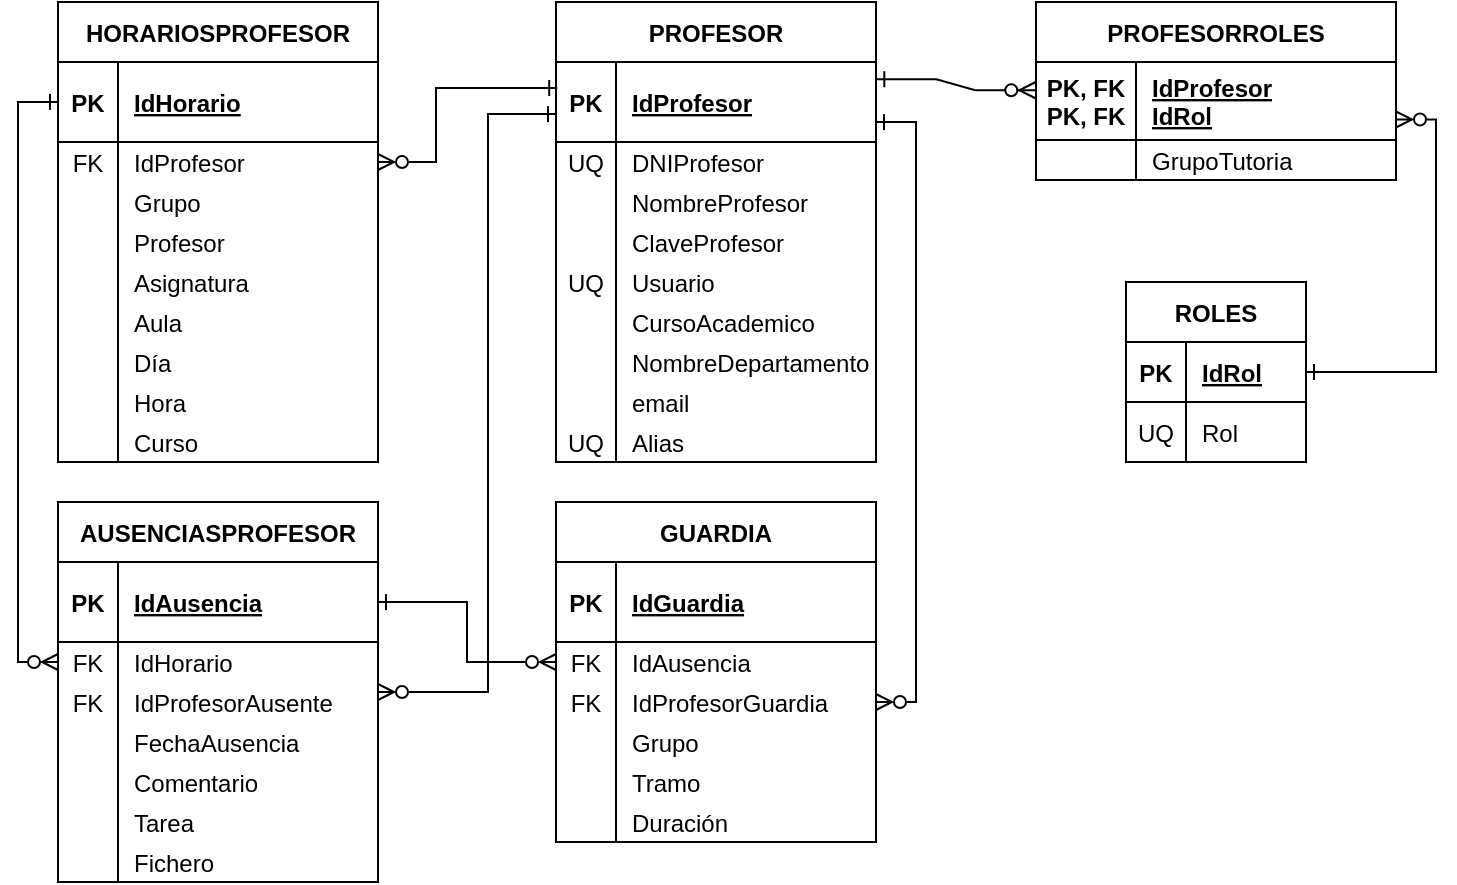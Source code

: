 <mxfile version="26.2.13">
  <diagram id="R2lEEEUBdFMjLlhIrx00" name="Page-1">
    <mxGraphModel dx="1316" dy="677" grid="0" gridSize="10" guides="1" tooltips="1" connect="1" arrows="1" fold="1" page="1" pageScale="1" pageWidth="1100" pageHeight="850" math="0" shadow="0" extFonts="Permanent Marker^https://fonts.googleapis.com/css?family=Permanent+Marker">
      <root>
        <mxCell id="0" />
        <mxCell id="1" parent="0" />
        <mxCell id="C-vyLk0tnHw3VtMMgP7b-1" value="" style="edgeStyle=entityRelationEdgeStyle;endArrow=ERzeroToMany;startArrow=ERone;endFill=1;startFill=0;exitX=1.001;exitY=0.215;exitDx=0;exitDy=0;entryX=-0.002;entryY=0.362;entryDx=0;entryDy=0;entryPerimeter=0;exitPerimeter=0;rounded=0;curved=0;" parent="1" source="C-vyLk0tnHw3VtMMgP7b-24" target="C-vyLk0tnHw3VtMMgP7b-3" edge="1">
          <mxGeometry width="100" height="100" relative="1" as="geometry">
            <mxPoint x="489" y="330" as="sourcePoint" />
            <mxPoint x="529" y="700" as="targetPoint" />
            <Array as="points">
              <mxPoint x="699" y="230" />
              <mxPoint x="699" y="220" />
              <mxPoint x="699" y="230" />
              <mxPoint x="679" y="230" />
            </Array>
          </mxGeometry>
        </mxCell>
        <mxCell id="C-vyLk0tnHw3VtMMgP7b-2" value="PROFESORROLES" style="shape=table;startSize=30;container=1;collapsible=1;childLayout=tableLayout;fixedRows=1;rowLines=0;fontStyle=1;align=center;resizeLast=1;" parent="1" vertex="1">
          <mxGeometry x="719" y="190" width="180" height="89" as="geometry" />
        </mxCell>
        <mxCell id="C-vyLk0tnHw3VtMMgP7b-3" value="" style="shape=partialRectangle;collapsible=0;dropTarget=0;pointerEvents=0;fillColor=none;points=[[0,0.5],[1,0.5]];portConstraint=eastwest;top=0;left=0;right=0;bottom=1;" parent="C-vyLk0tnHw3VtMMgP7b-2" vertex="1">
          <mxGeometry y="30" width="180" height="39" as="geometry" />
        </mxCell>
        <mxCell id="C-vyLk0tnHw3VtMMgP7b-4" value="PK, FK&#xa;PK, FK" style="shape=partialRectangle;overflow=hidden;connectable=0;fillColor=none;top=0;left=0;bottom=0;right=0;fontStyle=1;" parent="C-vyLk0tnHw3VtMMgP7b-3" vertex="1">
          <mxGeometry width="50" height="39" as="geometry">
            <mxRectangle width="50" height="39" as="alternateBounds" />
          </mxGeometry>
        </mxCell>
        <mxCell id="C-vyLk0tnHw3VtMMgP7b-5" value="IdProfesor&#xa;IdRol" style="shape=partialRectangle;overflow=hidden;connectable=0;fillColor=none;top=0;left=0;bottom=0;right=0;align=left;spacingLeft=6;fontStyle=5;" parent="C-vyLk0tnHw3VtMMgP7b-3" vertex="1">
          <mxGeometry x="50" width="130" height="39" as="geometry">
            <mxRectangle width="130" height="39" as="alternateBounds" />
          </mxGeometry>
        </mxCell>
        <mxCell id="C-vyLk0tnHw3VtMMgP7b-6" value="" style="shape=partialRectangle;collapsible=0;dropTarget=0;pointerEvents=0;fillColor=none;points=[[0,0.5],[1,0.5]];portConstraint=eastwest;top=0;left=0;right=0;bottom=0;" parent="C-vyLk0tnHw3VtMMgP7b-2" vertex="1">
          <mxGeometry y="69" width="180" height="20" as="geometry" />
        </mxCell>
        <mxCell id="C-vyLk0tnHw3VtMMgP7b-7" value="" style="shape=partialRectangle;overflow=hidden;connectable=0;fillColor=none;top=0;left=0;bottom=0;right=0;" parent="C-vyLk0tnHw3VtMMgP7b-6" vertex="1">
          <mxGeometry width="50" height="20" as="geometry">
            <mxRectangle width="50" height="20" as="alternateBounds" />
          </mxGeometry>
        </mxCell>
        <mxCell id="C-vyLk0tnHw3VtMMgP7b-8" value="GrupoTutoria" style="shape=partialRectangle;overflow=hidden;connectable=0;fillColor=none;top=0;left=0;bottom=0;right=0;align=left;spacingLeft=6;" parent="C-vyLk0tnHw3VtMMgP7b-6" vertex="1">
          <mxGeometry x="50" width="130" height="20" as="geometry">
            <mxRectangle width="130" height="20" as="alternateBounds" />
          </mxGeometry>
        </mxCell>
        <mxCell id="C-vyLk0tnHw3VtMMgP7b-13" value="ROLES" style="shape=table;startSize=30;container=1;collapsible=1;childLayout=tableLayout;fixedRows=1;rowLines=0;fontStyle=1;align=center;resizeLast=1;" parent="1" vertex="1">
          <mxGeometry x="764" y="330" width="90" height="90" as="geometry" />
        </mxCell>
        <mxCell id="C-vyLk0tnHw3VtMMgP7b-14" value="" style="shape=partialRectangle;collapsible=0;dropTarget=0;pointerEvents=0;fillColor=none;points=[[0,0.5],[1,0.5]];portConstraint=eastwest;top=0;left=0;right=0;bottom=1;" parent="C-vyLk0tnHw3VtMMgP7b-13" vertex="1">
          <mxGeometry y="30" width="90" height="30" as="geometry" />
        </mxCell>
        <mxCell id="C-vyLk0tnHw3VtMMgP7b-15" value="PK" style="shape=partialRectangle;overflow=hidden;connectable=0;fillColor=none;top=0;left=0;bottom=0;right=0;fontStyle=1;" parent="C-vyLk0tnHw3VtMMgP7b-14" vertex="1">
          <mxGeometry width="30" height="30" as="geometry">
            <mxRectangle width="30" height="30" as="alternateBounds" />
          </mxGeometry>
        </mxCell>
        <mxCell id="C-vyLk0tnHw3VtMMgP7b-16" value="IdRol" style="shape=partialRectangle;overflow=hidden;connectable=0;fillColor=none;top=0;left=0;bottom=0;right=0;align=left;spacingLeft=6;fontStyle=5;" parent="C-vyLk0tnHw3VtMMgP7b-14" vertex="1">
          <mxGeometry x="30" width="60" height="30" as="geometry">
            <mxRectangle width="60" height="30" as="alternateBounds" />
          </mxGeometry>
        </mxCell>
        <mxCell id="GjtvHmI_xuTKl7efisjT-7" style="shape=partialRectangle;collapsible=0;dropTarget=0;pointerEvents=0;fillColor=none;points=[[0,0.5],[1,0.5]];portConstraint=eastwest;top=0;left=0;right=0;bottom=1;" parent="C-vyLk0tnHw3VtMMgP7b-13" vertex="1">
          <mxGeometry y="60" width="90" height="30" as="geometry" />
        </mxCell>
        <mxCell id="GjtvHmI_xuTKl7efisjT-8" value="UQ" style="shape=partialRectangle;overflow=hidden;connectable=0;fillColor=none;top=0;left=0;bottom=0;right=0;fontStyle=0;" parent="GjtvHmI_xuTKl7efisjT-7" vertex="1">
          <mxGeometry width="30" height="30" as="geometry">
            <mxRectangle width="30" height="30" as="alternateBounds" />
          </mxGeometry>
        </mxCell>
        <mxCell id="GjtvHmI_xuTKl7efisjT-9" value="Rol" style="shape=partialRectangle;overflow=hidden;connectable=0;fillColor=none;top=0;left=0;bottom=0;right=0;align=left;spacingLeft=6;fontStyle=0;" parent="GjtvHmI_xuTKl7efisjT-7" vertex="1">
          <mxGeometry x="30" width="60" height="30" as="geometry">
            <mxRectangle width="60" height="30" as="alternateBounds" />
          </mxGeometry>
        </mxCell>
        <mxCell id="C-vyLk0tnHw3VtMMgP7b-23" value="PROFESOR" style="shape=table;startSize=30;container=1;collapsible=1;childLayout=tableLayout;fixedRows=1;rowLines=0;fontStyle=1;align=center;resizeLast=1;" parent="1" vertex="1">
          <mxGeometry x="479" y="190" width="160" height="230" as="geometry" />
        </mxCell>
        <mxCell id="C-vyLk0tnHw3VtMMgP7b-24" value="" style="shape=partialRectangle;collapsible=0;dropTarget=0;pointerEvents=0;fillColor=none;points=[[0,0.5],[1,0.5]];portConstraint=eastwest;top=0;left=0;right=0;bottom=1;" parent="C-vyLk0tnHw3VtMMgP7b-23" vertex="1">
          <mxGeometry y="30" width="160" height="40" as="geometry" />
        </mxCell>
        <mxCell id="C-vyLk0tnHw3VtMMgP7b-25" value="PK" style="shape=partialRectangle;overflow=hidden;connectable=0;fillColor=none;top=0;left=0;bottom=0;right=0;fontStyle=1;" parent="C-vyLk0tnHw3VtMMgP7b-24" vertex="1">
          <mxGeometry width="30" height="40" as="geometry">
            <mxRectangle width="30" height="40" as="alternateBounds" />
          </mxGeometry>
        </mxCell>
        <mxCell id="C-vyLk0tnHw3VtMMgP7b-26" value="IdProfesor" style="shape=partialRectangle;overflow=hidden;connectable=0;fillColor=none;top=0;left=0;bottom=0;right=0;align=left;spacingLeft=6;fontStyle=5;" parent="C-vyLk0tnHw3VtMMgP7b-24" vertex="1">
          <mxGeometry x="30" width="130" height="40" as="geometry">
            <mxRectangle width="130" height="40" as="alternateBounds" />
          </mxGeometry>
        </mxCell>
        <mxCell id="GjtvHmI_xuTKl7efisjT-1" style="shape=partialRectangle;collapsible=0;dropTarget=0;pointerEvents=0;fillColor=none;points=[[0,0.5],[1,0.5]];portConstraint=eastwest;top=0;left=0;right=0;bottom=0;" parent="C-vyLk0tnHw3VtMMgP7b-23" vertex="1">
          <mxGeometry y="70" width="160" height="20" as="geometry" />
        </mxCell>
        <mxCell id="GjtvHmI_xuTKl7efisjT-2" value="UQ" style="shape=partialRectangle;overflow=hidden;connectable=0;fillColor=none;top=0;left=0;bottom=0;right=0;" parent="GjtvHmI_xuTKl7efisjT-1" vertex="1">
          <mxGeometry width="30" height="20" as="geometry">
            <mxRectangle width="30" height="20" as="alternateBounds" />
          </mxGeometry>
        </mxCell>
        <mxCell id="GjtvHmI_xuTKl7efisjT-3" value="DNIProfesor" style="shape=partialRectangle;overflow=hidden;connectable=0;fillColor=none;top=0;left=0;bottom=0;right=0;align=left;spacingLeft=6;" parent="GjtvHmI_xuTKl7efisjT-1" vertex="1">
          <mxGeometry x="30" width="130" height="20" as="geometry">
            <mxRectangle width="130" height="20" as="alternateBounds" />
          </mxGeometry>
        </mxCell>
        <mxCell id="YrE_3kMYh8CZPuQyq6y9-1" style="shape=partialRectangle;collapsible=0;dropTarget=0;pointerEvents=0;fillColor=none;points=[[0,0.5],[1,0.5]];portConstraint=eastwest;top=0;left=0;right=0;bottom=0;" vertex="1" parent="C-vyLk0tnHw3VtMMgP7b-23">
          <mxGeometry y="90" width="160" height="20" as="geometry" />
        </mxCell>
        <mxCell id="YrE_3kMYh8CZPuQyq6y9-2" style="shape=partialRectangle;overflow=hidden;connectable=0;fillColor=none;top=0;left=0;bottom=0;right=0;" vertex="1" parent="YrE_3kMYh8CZPuQyq6y9-1">
          <mxGeometry width="30" height="20" as="geometry">
            <mxRectangle width="30" height="20" as="alternateBounds" />
          </mxGeometry>
        </mxCell>
        <mxCell id="YrE_3kMYh8CZPuQyq6y9-3" value="NombreProfesor" style="shape=partialRectangle;overflow=hidden;connectable=0;fillColor=none;top=0;left=0;bottom=0;right=0;align=left;spacingLeft=6;" vertex="1" parent="YrE_3kMYh8CZPuQyq6y9-1">
          <mxGeometry x="30" width="130" height="20" as="geometry">
            <mxRectangle width="130" height="20" as="alternateBounds" />
          </mxGeometry>
        </mxCell>
        <mxCell id="YrE_3kMYh8CZPuQyq6y9-4" style="shape=partialRectangle;collapsible=0;dropTarget=0;pointerEvents=0;fillColor=none;points=[[0,0.5],[1,0.5]];portConstraint=eastwest;top=0;left=0;right=0;bottom=0;" vertex="1" parent="C-vyLk0tnHw3VtMMgP7b-23">
          <mxGeometry y="110" width="160" height="20" as="geometry" />
        </mxCell>
        <mxCell id="YrE_3kMYh8CZPuQyq6y9-5" style="shape=partialRectangle;overflow=hidden;connectable=0;fillColor=none;top=0;left=0;bottom=0;right=0;" vertex="1" parent="YrE_3kMYh8CZPuQyq6y9-4">
          <mxGeometry width="30" height="20" as="geometry">
            <mxRectangle width="30" height="20" as="alternateBounds" />
          </mxGeometry>
        </mxCell>
        <mxCell id="YrE_3kMYh8CZPuQyq6y9-6" value="ClaveProfesor" style="shape=partialRectangle;overflow=hidden;connectable=0;fillColor=none;top=0;left=0;bottom=0;right=0;align=left;spacingLeft=6;" vertex="1" parent="YrE_3kMYh8CZPuQyq6y9-4">
          <mxGeometry x="30" width="130" height="20" as="geometry">
            <mxRectangle width="130" height="20" as="alternateBounds" />
          </mxGeometry>
        </mxCell>
        <mxCell id="FyTsgUiZXr1E0wuuIIDq-38" style="shape=partialRectangle;collapsible=0;dropTarget=0;pointerEvents=0;fillColor=none;points=[[0,0.5],[1,0.5]];portConstraint=eastwest;top=0;left=0;right=0;bottom=0;" parent="C-vyLk0tnHw3VtMMgP7b-23" vertex="1">
          <mxGeometry y="130" width="160" height="20" as="geometry" />
        </mxCell>
        <mxCell id="FyTsgUiZXr1E0wuuIIDq-39" value="UQ" style="shape=partialRectangle;overflow=hidden;connectable=0;fillColor=none;top=0;left=0;bottom=0;right=0;" parent="FyTsgUiZXr1E0wuuIIDq-38" vertex="1">
          <mxGeometry width="30" height="20" as="geometry">
            <mxRectangle width="30" height="20" as="alternateBounds" />
          </mxGeometry>
        </mxCell>
        <mxCell id="FyTsgUiZXr1E0wuuIIDq-40" value="Usuario" style="shape=partialRectangle;overflow=hidden;connectable=0;fillColor=none;top=0;left=0;bottom=0;right=0;align=left;spacingLeft=6;" parent="FyTsgUiZXr1E0wuuIIDq-38" vertex="1">
          <mxGeometry x="30" width="130" height="20" as="geometry">
            <mxRectangle width="130" height="20" as="alternateBounds" />
          </mxGeometry>
        </mxCell>
        <mxCell id="YrE_3kMYh8CZPuQyq6y9-7" style="shape=partialRectangle;collapsible=0;dropTarget=0;pointerEvents=0;fillColor=none;points=[[0,0.5],[1,0.5]];portConstraint=eastwest;top=0;left=0;right=0;bottom=0;" vertex="1" parent="C-vyLk0tnHw3VtMMgP7b-23">
          <mxGeometry y="150" width="160" height="20" as="geometry" />
        </mxCell>
        <mxCell id="YrE_3kMYh8CZPuQyq6y9-8" style="shape=partialRectangle;overflow=hidden;connectable=0;fillColor=none;top=0;left=0;bottom=0;right=0;" vertex="1" parent="YrE_3kMYh8CZPuQyq6y9-7">
          <mxGeometry width="30" height="20" as="geometry">
            <mxRectangle width="30" height="20" as="alternateBounds" />
          </mxGeometry>
        </mxCell>
        <mxCell id="YrE_3kMYh8CZPuQyq6y9-9" value="CursoAcademico" style="shape=partialRectangle;overflow=hidden;connectable=0;fillColor=none;top=0;left=0;bottom=0;right=0;align=left;spacingLeft=6;" vertex="1" parent="YrE_3kMYh8CZPuQyq6y9-7">
          <mxGeometry x="30" width="130" height="20" as="geometry">
            <mxRectangle width="130" height="20" as="alternateBounds" />
          </mxGeometry>
        </mxCell>
        <mxCell id="FyTsgUiZXr1E0wuuIIDq-44" style="shape=partialRectangle;collapsible=0;dropTarget=0;pointerEvents=0;fillColor=none;points=[[0,0.5],[1,0.5]];portConstraint=eastwest;top=0;left=0;right=0;bottom=0;" parent="C-vyLk0tnHw3VtMMgP7b-23" vertex="1">
          <mxGeometry y="170" width="160" height="20" as="geometry" />
        </mxCell>
        <mxCell id="FyTsgUiZXr1E0wuuIIDq-45" style="shape=partialRectangle;overflow=hidden;connectable=0;fillColor=none;top=0;left=0;bottom=0;right=0;" parent="FyTsgUiZXr1E0wuuIIDq-44" vertex="1">
          <mxGeometry width="30" height="20" as="geometry">
            <mxRectangle width="30" height="20" as="alternateBounds" />
          </mxGeometry>
        </mxCell>
        <mxCell id="FyTsgUiZXr1E0wuuIIDq-46" value="NombreDepartamento" style="shape=partialRectangle;overflow=hidden;connectable=0;fillColor=none;top=0;left=0;bottom=0;right=0;align=left;spacingLeft=6;" parent="FyTsgUiZXr1E0wuuIIDq-44" vertex="1">
          <mxGeometry x="30" width="130" height="20" as="geometry">
            <mxRectangle width="130" height="20" as="alternateBounds" />
          </mxGeometry>
        </mxCell>
        <mxCell id="FyTsgUiZXr1E0wuuIIDq-41" style="shape=partialRectangle;collapsible=0;dropTarget=0;pointerEvents=0;fillColor=none;points=[[0,0.5],[1,0.5]];portConstraint=eastwest;top=0;left=0;right=0;bottom=0;" parent="C-vyLk0tnHw3VtMMgP7b-23" vertex="1">
          <mxGeometry y="190" width="160" height="20" as="geometry" />
        </mxCell>
        <mxCell id="FyTsgUiZXr1E0wuuIIDq-42" style="shape=partialRectangle;overflow=hidden;connectable=0;fillColor=none;top=0;left=0;bottom=0;right=0;" parent="FyTsgUiZXr1E0wuuIIDq-41" vertex="1">
          <mxGeometry width="30" height="20" as="geometry">
            <mxRectangle width="30" height="20" as="alternateBounds" />
          </mxGeometry>
        </mxCell>
        <mxCell id="FyTsgUiZXr1E0wuuIIDq-43" value="email" style="shape=partialRectangle;overflow=hidden;connectable=0;fillColor=none;top=0;left=0;bottom=0;right=0;align=left;spacingLeft=6;" parent="FyTsgUiZXr1E0wuuIIDq-41" vertex="1">
          <mxGeometry x="30" width="130" height="20" as="geometry">
            <mxRectangle width="130" height="20" as="alternateBounds" />
          </mxGeometry>
        </mxCell>
        <mxCell id="YrE_3kMYh8CZPuQyq6y9-10" style="shape=partialRectangle;collapsible=0;dropTarget=0;pointerEvents=0;fillColor=none;points=[[0,0.5],[1,0.5]];portConstraint=eastwest;top=0;left=0;right=0;bottom=0;" vertex="1" parent="C-vyLk0tnHw3VtMMgP7b-23">
          <mxGeometry y="210" width="160" height="20" as="geometry" />
        </mxCell>
        <mxCell id="YrE_3kMYh8CZPuQyq6y9-11" value="UQ" style="shape=partialRectangle;overflow=hidden;connectable=0;fillColor=none;top=0;left=0;bottom=0;right=0;" vertex="1" parent="YrE_3kMYh8CZPuQyq6y9-10">
          <mxGeometry width="30" height="20" as="geometry">
            <mxRectangle width="30" height="20" as="alternateBounds" />
          </mxGeometry>
        </mxCell>
        <mxCell id="YrE_3kMYh8CZPuQyq6y9-12" value="Alias" style="shape=partialRectangle;overflow=hidden;connectable=0;fillColor=none;top=0;left=0;bottom=0;right=0;align=left;spacingLeft=6;" vertex="1" parent="YrE_3kMYh8CZPuQyq6y9-10">
          <mxGeometry x="30" width="130" height="20" as="geometry">
            <mxRectangle width="130" height="20" as="alternateBounds" />
          </mxGeometry>
        </mxCell>
        <mxCell id="FyTsgUiZXr1E0wuuIIDq-58" style="edgeStyle=orthogonalEdgeStyle;rounded=0;orthogonalLoop=1;jettySize=auto;html=1;exitX=1;exitY=0.737;exitDx=0;exitDy=0;entryX=1;entryY=0.5;entryDx=0;entryDy=0;startArrow=ERzeroToMany;startFill=0;endArrow=ERone;endFill=0;curved=0;exitPerimeter=0;" parent="1" source="C-vyLk0tnHw3VtMMgP7b-3" target="C-vyLk0tnHw3VtMMgP7b-14" edge="1">
          <mxGeometry relative="1" as="geometry" />
        </mxCell>
        <mxCell id="FyTsgUiZXr1E0wuuIIDq-67" value="HORARIOSPROFESOR" style="shape=table;startSize=30;container=1;collapsible=1;childLayout=tableLayout;fixedRows=1;rowLines=0;fontStyle=1;align=center;resizeLast=1;" parent="1" vertex="1">
          <mxGeometry x="230" y="190" width="160" height="230" as="geometry" />
        </mxCell>
        <mxCell id="FyTsgUiZXr1E0wuuIIDq-68" value="" style="shape=partialRectangle;collapsible=0;dropTarget=0;pointerEvents=0;fillColor=none;points=[[0,0.5],[1,0.5]];portConstraint=eastwest;top=0;left=0;right=0;bottom=1;" parent="FyTsgUiZXr1E0wuuIIDq-67" vertex="1">
          <mxGeometry y="30" width="160" height="40" as="geometry" />
        </mxCell>
        <mxCell id="FyTsgUiZXr1E0wuuIIDq-69" value="PK" style="shape=partialRectangle;overflow=hidden;connectable=0;fillColor=none;top=0;left=0;bottom=0;right=0;fontStyle=1;" parent="FyTsgUiZXr1E0wuuIIDq-68" vertex="1">
          <mxGeometry width="30" height="40" as="geometry">
            <mxRectangle width="30" height="40" as="alternateBounds" />
          </mxGeometry>
        </mxCell>
        <mxCell id="FyTsgUiZXr1E0wuuIIDq-70" value="IdHorario" style="shape=partialRectangle;overflow=hidden;connectable=0;fillColor=none;top=0;left=0;bottom=0;right=0;align=left;spacingLeft=6;fontStyle=5;" parent="FyTsgUiZXr1E0wuuIIDq-68" vertex="1">
          <mxGeometry x="30" width="130" height="40" as="geometry">
            <mxRectangle width="130" height="40" as="alternateBounds" />
          </mxGeometry>
        </mxCell>
        <mxCell id="FyTsgUiZXr1E0wuuIIDq-71" value="" style="shape=partialRectangle;collapsible=0;dropTarget=0;pointerEvents=0;fillColor=none;points=[[0,0.5],[1,0.5]];portConstraint=eastwest;top=0;left=0;right=0;bottom=0;" parent="FyTsgUiZXr1E0wuuIIDq-67" vertex="1">
          <mxGeometry y="70" width="160" height="20" as="geometry" />
        </mxCell>
        <mxCell id="FyTsgUiZXr1E0wuuIIDq-72" value="FK" style="shape=partialRectangle;overflow=hidden;connectable=0;fillColor=none;top=0;left=0;bottom=0;right=0;" parent="FyTsgUiZXr1E0wuuIIDq-71" vertex="1">
          <mxGeometry width="30" height="20" as="geometry">
            <mxRectangle width="30" height="20" as="alternateBounds" />
          </mxGeometry>
        </mxCell>
        <mxCell id="FyTsgUiZXr1E0wuuIIDq-73" value="IdProfesor" style="shape=partialRectangle;overflow=hidden;connectable=0;fillColor=none;top=0;left=0;bottom=0;right=0;align=left;spacingLeft=6;" parent="FyTsgUiZXr1E0wuuIIDq-71" vertex="1">
          <mxGeometry x="30" width="130" height="20" as="geometry">
            <mxRectangle width="130" height="20" as="alternateBounds" />
          </mxGeometry>
        </mxCell>
        <mxCell id="YrE_3kMYh8CZPuQyq6y9-13" style="shape=partialRectangle;collapsible=0;dropTarget=0;pointerEvents=0;fillColor=none;points=[[0,0.5],[1,0.5]];portConstraint=eastwest;top=0;left=0;right=0;bottom=0;" vertex="1" parent="FyTsgUiZXr1E0wuuIIDq-67">
          <mxGeometry y="90" width="160" height="20" as="geometry" />
        </mxCell>
        <mxCell id="YrE_3kMYh8CZPuQyq6y9-14" style="shape=partialRectangle;overflow=hidden;connectable=0;fillColor=none;top=0;left=0;bottom=0;right=0;" vertex="1" parent="YrE_3kMYh8CZPuQyq6y9-13">
          <mxGeometry width="30" height="20" as="geometry">
            <mxRectangle width="30" height="20" as="alternateBounds" />
          </mxGeometry>
        </mxCell>
        <mxCell id="YrE_3kMYh8CZPuQyq6y9-15" value="Grupo" style="shape=partialRectangle;overflow=hidden;connectable=0;fillColor=none;top=0;left=0;bottom=0;right=0;align=left;spacingLeft=6;" vertex="1" parent="YrE_3kMYh8CZPuQyq6y9-13">
          <mxGeometry x="30" width="130" height="20" as="geometry">
            <mxRectangle width="130" height="20" as="alternateBounds" />
          </mxGeometry>
        </mxCell>
        <mxCell id="FyTsgUiZXr1E0wuuIIDq-74" style="shape=partialRectangle;collapsible=0;dropTarget=0;pointerEvents=0;fillColor=none;points=[[0,0.5],[1,0.5]];portConstraint=eastwest;top=0;left=0;right=0;bottom=0;" parent="FyTsgUiZXr1E0wuuIIDq-67" vertex="1">
          <mxGeometry y="110" width="160" height="20" as="geometry" />
        </mxCell>
        <mxCell id="FyTsgUiZXr1E0wuuIIDq-75" value="" style="shape=partialRectangle;overflow=hidden;connectable=0;fillColor=none;top=0;left=0;bottom=0;right=0;" parent="FyTsgUiZXr1E0wuuIIDq-74" vertex="1">
          <mxGeometry width="30" height="20" as="geometry">
            <mxRectangle width="30" height="20" as="alternateBounds" />
          </mxGeometry>
        </mxCell>
        <mxCell id="FyTsgUiZXr1E0wuuIIDq-76" value="Profesor" style="shape=partialRectangle;overflow=hidden;connectable=0;fillColor=none;top=0;left=0;bottom=0;right=0;align=left;spacingLeft=6;" parent="FyTsgUiZXr1E0wuuIIDq-74" vertex="1">
          <mxGeometry x="30" width="130" height="20" as="geometry">
            <mxRectangle width="130" height="20" as="alternateBounds" />
          </mxGeometry>
        </mxCell>
        <mxCell id="FyTsgUiZXr1E0wuuIIDq-80" style="shape=partialRectangle;collapsible=0;dropTarget=0;pointerEvents=0;fillColor=none;points=[[0,0.5],[1,0.5]];portConstraint=eastwest;top=0;left=0;right=0;bottom=0;" parent="FyTsgUiZXr1E0wuuIIDq-67" vertex="1">
          <mxGeometry y="130" width="160" height="20" as="geometry" />
        </mxCell>
        <mxCell id="FyTsgUiZXr1E0wuuIIDq-81" value="" style="shape=partialRectangle;overflow=hidden;connectable=0;fillColor=none;top=0;left=0;bottom=0;right=0;" parent="FyTsgUiZXr1E0wuuIIDq-80" vertex="1">
          <mxGeometry width="30" height="20" as="geometry">
            <mxRectangle width="30" height="20" as="alternateBounds" />
          </mxGeometry>
        </mxCell>
        <mxCell id="FyTsgUiZXr1E0wuuIIDq-82" value="Asignatura" style="shape=partialRectangle;overflow=hidden;connectable=0;fillColor=none;top=0;left=0;bottom=0;right=0;align=left;spacingLeft=6;" parent="FyTsgUiZXr1E0wuuIIDq-80" vertex="1">
          <mxGeometry x="30" width="130" height="20" as="geometry">
            <mxRectangle width="130" height="20" as="alternateBounds" />
          </mxGeometry>
        </mxCell>
        <mxCell id="FyTsgUiZXr1E0wuuIIDq-83" style="shape=partialRectangle;collapsible=0;dropTarget=0;pointerEvents=0;fillColor=none;points=[[0,0.5],[1,0.5]];portConstraint=eastwest;top=0;left=0;right=0;bottom=0;" parent="FyTsgUiZXr1E0wuuIIDq-67" vertex="1">
          <mxGeometry y="150" width="160" height="20" as="geometry" />
        </mxCell>
        <mxCell id="FyTsgUiZXr1E0wuuIIDq-84" style="shape=partialRectangle;overflow=hidden;connectable=0;fillColor=none;top=0;left=0;bottom=0;right=0;" parent="FyTsgUiZXr1E0wuuIIDq-83" vertex="1">
          <mxGeometry width="30" height="20" as="geometry">
            <mxRectangle width="30" height="20" as="alternateBounds" />
          </mxGeometry>
        </mxCell>
        <mxCell id="FyTsgUiZXr1E0wuuIIDq-85" value="Aula" style="shape=partialRectangle;overflow=hidden;connectable=0;fillColor=none;top=0;left=0;bottom=0;right=0;align=left;spacingLeft=6;" parent="FyTsgUiZXr1E0wuuIIDq-83" vertex="1">
          <mxGeometry x="30" width="130" height="20" as="geometry">
            <mxRectangle width="130" height="20" as="alternateBounds" />
          </mxGeometry>
        </mxCell>
        <mxCell id="FyTsgUiZXr1E0wuuIIDq-86" style="shape=partialRectangle;collapsible=0;dropTarget=0;pointerEvents=0;fillColor=none;points=[[0,0.5],[1,0.5]];portConstraint=eastwest;top=0;left=0;right=0;bottom=0;" parent="FyTsgUiZXr1E0wuuIIDq-67" vertex="1">
          <mxGeometry y="170" width="160" height="20" as="geometry" />
        </mxCell>
        <mxCell id="FyTsgUiZXr1E0wuuIIDq-87" style="shape=partialRectangle;overflow=hidden;connectable=0;fillColor=none;top=0;left=0;bottom=0;right=0;" parent="FyTsgUiZXr1E0wuuIIDq-86" vertex="1">
          <mxGeometry width="30" height="20" as="geometry">
            <mxRectangle width="30" height="20" as="alternateBounds" />
          </mxGeometry>
        </mxCell>
        <mxCell id="FyTsgUiZXr1E0wuuIIDq-88" value="Día" style="shape=partialRectangle;overflow=hidden;connectable=0;fillColor=none;top=0;left=0;bottom=0;right=0;align=left;spacingLeft=6;" parent="FyTsgUiZXr1E0wuuIIDq-86" vertex="1">
          <mxGeometry x="30" width="130" height="20" as="geometry">
            <mxRectangle width="130" height="20" as="alternateBounds" />
          </mxGeometry>
        </mxCell>
        <mxCell id="FyTsgUiZXr1E0wuuIIDq-89" style="shape=partialRectangle;collapsible=0;dropTarget=0;pointerEvents=0;fillColor=none;points=[[0,0.5],[1,0.5]];portConstraint=eastwest;top=0;left=0;right=0;bottom=0;" parent="FyTsgUiZXr1E0wuuIIDq-67" vertex="1">
          <mxGeometry y="190" width="160" height="20" as="geometry" />
        </mxCell>
        <mxCell id="FyTsgUiZXr1E0wuuIIDq-90" style="shape=partialRectangle;overflow=hidden;connectable=0;fillColor=none;top=0;left=0;bottom=0;right=0;" parent="FyTsgUiZXr1E0wuuIIDq-89" vertex="1">
          <mxGeometry width="30" height="20" as="geometry">
            <mxRectangle width="30" height="20" as="alternateBounds" />
          </mxGeometry>
        </mxCell>
        <mxCell id="FyTsgUiZXr1E0wuuIIDq-91" value="Hora" style="shape=partialRectangle;overflow=hidden;connectable=0;fillColor=none;top=0;left=0;bottom=0;right=0;align=left;spacingLeft=6;" parent="FyTsgUiZXr1E0wuuIIDq-89" vertex="1">
          <mxGeometry x="30" width="130" height="20" as="geometry">
            <mxRectangle width="130" height="20" as="alternateBounds" />
          </mxGeometry>
        </mxCell>
        <mxCell id="YrE_3kMYh8CZPuQyq6y9-16" style="shape=partialRectangle;collapsible=0;dropTarget=0;pointerEvents=0;fillColor=none;points=[[0,0.5],[1,0.5]];portConstraint=eastwest;top=0;left=0;right=0;bottom=0;" vertex="1" parent="FyTsgUiZXr1E0wuuIIDq-67">
          <mxGeometry y="210" width="160" height="20" as="geometry" />
        </mxCell>
        <mxCell id="YrE_3kMYh8CZPuQyq6y9-17" style="shape=partialRectangle;overflow=hidden;connectable=0;fillColor=none;top=0;left=0;bottom=0;right=0;" vertex="1" parent="YrE_3kMYh8CZPuQyq6y9-16">
          <mxGeometry width="30" height="20" as="geometry">
            <mxRectangle width="30" height="20" as="alternateBounds" />
          </mxGeometry>
        </mxCell>
        <mxCell id="YrE_3kMYh8CZPuQyq6y9-18" value="Curso" style="shape=partialRectangle;overflow=hidden;connectable=0;fillColor=none;top=0;left=0;bottom=0;right=0;align=left;spacingLeft=6;" vertex="1" parent="YrE_3kMYh8CZPuQyq6y9-16">
          <mxGeometry x="30" width="130" height="20" as="geometry">
            <mxRectangle width="130" height="20" as="alternateBounds" />
          </mxGeometry>
        </mxCell>
        <mxCell id="FyTsgUiZXr1E0wuuIIDq-92" style="edgeStyle=orthogonalEdgeStyle;rounded=0;orthogonalLoop=1;jettySize=auto;html=1;exitX=1;exitY=0.5;exitDx=0;exitDy=0;entryX=0.004;entryY=0.318;entryDx=0;entryDy=0;entryPerimeter=0;endArrow=ERone;endFill=0;startArrow=ERzeroToMany;startFill=0;" parent="1" source="FyTsgUiZXr1E0wuuIIDq-71" target="C-vyLk0tnHw3VtMMgP7b-24" edge="1">
          <mxGeometry relative="1" as="geometry">
            <Array as="points">
              <mxPoint x="419" y="270" />
              <mxPoint x="419" y="233" />
              <mxPoint x="480" y="233" />
            </Array>
          </mxGeometry>
        </mxCell>
        <mxCell id="FyTsgUiZXr1E0wuuIIDq-94" value="AUSENCIASPROFESOR" style="shape=table;startSize=30;container=1;collapsible=1;childLayout=tableLayout;fixedRows=1;rowLines=0;fontStyle=1;align=center;resizeLast=1;" parent="1" vertex="1">
          <mxGeometry x="230" y="440" width="160" height="190" as="geometry" />
        </mxCell>
        <mxCell id="FyTsgUiZXr1E0wuuIIDq-95" value="" style="shape=partialRectangle;collapsible=0;dropTarget=0;pointerEvents=0;fillColor=none;points=[[0,0.5],[1,0.5]];portConstraint=eastwest;top=0;left=0;right=0;bottom=1;" parent="FyTsgUiZXr1E0wuuIIDq-94" vertex="1">
          <mxGeometry y="30" width="160" height="40" as="geometry" />
        </mxCell>
        <mxCell id="FyTsgUiZXr1E0wuuIIDq-96" value="PK" style="shape=partialRectangle;overflow=hidden;connectable=0;fillColor=none;top=0;left=0;bottom=0;right=0;fontStyle=1;" parent="FyTsgUiZXr1E0wuuIIDq-95" vertex="1">
          <mxGeometry width="30" height="40" as="geometry">
            <mxRectangle width="30" height="40" as="alternateBounds" />
          </mxGeometry>
        </mxCell>
        <mxCell id="FyTsgUiZXr1E0wuuIIDq-97" value="IdAusencia" style="shape=partialRectangle;overflow=hidden;connectable=0;fillColor=none;top=0;left=0;bottom=0;right=0;align=left;spacingLeft=6;fontStyle=5;" parent="FyTsgUiZXr1E0wuuIIDq-95" vertex="1">
          <mxGeometry x="30" width="130" height="40" as="geometry">
            <mxRectangle width="130" height="40" as="alternateBounds" />
          </mxGeometry>
        </mxCell>
        <mxCell id="FyTsgUiZXr1E0wuuIIDq-122" style="shape=partialRectangle;collapsible=0;dropTarget=0;pointerEvents=0;fillColor=none;points=[[0,0.5],[1,0.5]];portConstraint=eastwest;top=0;left=0;right=0;bottom=0;" parent="FyTsgUiZXr1E0wuuIIDq-94" vertex="1">
          <mxGeometry y="70" width="160" height="20" as="geometry" />
        </mxCell>
        <mxCell id="FyTsgUiZXr1E0wuuIIDq-123" value="FK" style="shape=partialRectangle;overflow=hidden;connectable=0;fillColor=none;top=0;left=0;bottom=0;right=0;" parent="FyTsgUiZXr1E0wuuIIDq-122" vertex="1">
          <mxGeometry width="30" height="20" as="geometry">
            <mxRectangle width="30" height="20" as="alternateBounds" />
          </mxGeometry>
        </mxCell>
        <mxCell id="FyTsgUiZXr1E0wuuIIDq-124" value="IdHorario" style="shape=partialRectangle;overflow=hidden;connectable=0;fillColor=none;top=0;left=0;bottom=0;right=0;align=left;spacingLeft=6;" parent="FyTsgUiZXr1E0wuuIIDq-122" vertex="1">
          <mxGeometry x="30" width="130" height="20" as="geometry">
            <mxRectangle width="130" height="20" as="alternateBounds" />
          </mxGeometry>
        </mxCell>
        <mxCell id="FyTsgUiZXr1E0wuuIIDq-98" value="" style="shape=partialRectangle;collapsible=0;dropTarget=0;pointerEvents=0;fillColor=none;points=[[0,0.5],[1,0.5]];portConstraint=eastwest;top=0;left=0;right=0;bottom=0;" parent="FyTsgUiZXr1E0wuuIIDq-94" vertex="1">
          <mxGeometry y="90" width="160" height="20" as="geometry" />
        </mxCell>
        <mxCell id="FyTsgUiZXr1E0wuuIIDq-99" value="FK" style="shape=partialRectangle;overflow=hidden;connectable=0;fillColor=none;top=0;left=0;bottom=0;right=0;" parent="FyTsgUiZXr1E0wuuIIDq-98" vertex="1">
          <mxGeometry width="30" height="20" as="geometry">
            <mxRectangle width="30" height="20" as="alternateBounds" />
          </mxGeometry>
        </mxCell>
        <mxCell id="FyTsgUiZXr1E0wuuIIDq-100" value="IdProfesorAusente" style="shape=partialRectangle;overflow=hidden;connectable=0;fillColor=none;top=0;left=0;bottom=0;right=0;align=left;spacingLeft=6;" parent="FyTsgUiZXr1E0wuuIIDq-98" vertex="1">
          <mxGeometry x="30" width="130" height="20" as="geometry">
            <mxRectangle width="130" height="20" as="alternateBounds" />
          </mxGeometry>
        </mxCell>
        <mxCell id="FyTsgUiZXr1E0wuuIIDq-104" style="shape=partialRectangle;collapsible=0;dropTarget=0;pointerEvents=0;fillColor=none;points=[[0,0.5],[1,0.5]];portConstraint=eastwest;top=0;left=0;right=0;bottom=0;" parent="FyTsgUiZXr1E0wuuIIDq-94" vertex="1">
          <mxGeometry y="110" width="160" height="20" as="geometry" />
        </mxCell>
        <mxCell id="FyTsgUiZXr1E0wuuIIDq-105" style="shape=partialRectangle;overflow=hidden;connectable=0;fillColor=none;top=0;left=0;bottom=0;right=0;" parent="FyTsgUiZXr1E0wuuIIDq-104" vertex="1">
          <mxGeometry width="30" height="20" as="geometry">
            <mxRectangle width="30" height="20" as="alternateBounds" />
          </mxGeometry>
        </mxCell>
        <mxCell id="FyTsgUiZXr1E0wuuIIDq-106" value="FechaAusencia" style="shape=partialRectangle;overflow=hidden;connectable=0;fillColor=none;top=0;left=0;bottom=0;right=0;align=left;spacingLeft=6;" parent="FyTsgUiZXr1E0wuuIIDq-104" vertex="1">
          <mxGeometry x="30" width="130" height="20" as="geometry">
            <mxRectangle width="130" height="20" as="alternateBounds" />
          </mxGeometry>
        </mxCell>
        <mxCell id="FyTsgUiZXr1E0wuuIIDq-107" style="shape=partialRectangle;collapsible=0;dropTarget=0;pointerEvents=0;fillColor=none;points=[[0,0.5],[1,0.5]];portConstraint=eastwest;top=0;left=0;right=0;bottom=0;" parent="FyTsgUiZXr1E0wuuIIDq-94" vertex="1">
          <mxGeometry y="130" width="160" height="20" as="geometry" />
        </mxCell>
        <mxCell id="FyTsgUiZXr1E0wuuIIDq-108" value="" style="shape=partialRectangle;overflow=hidden;connectable=0;fillColor=none;top=0;left=0;bottom=0;right=0;" parent="FyTsgUiZXr1E0wuuIIDq-107" vertex="1">
          <mxGeometry width="30" height="20" as="geometry">
            <mxRectangle width="30" height="20" as="alternateBounds" />
          </mxGeometry>
        </mxCell>
        <mxCell id="FyTsgUiZXr1E0wuuIIDq-109" value="Comentario" style="shape=partialRectangle;overflow=hidden;connectable=0;fillColor=none;top=0;left=0;bottom=0;right=0;align=left;spacingLeft=6;" parent="FyTsgUiZXr1E0wuuIIDq-107" vertex="1">
          <mxGeometry x="30" width="130" height="20" as="geometry">
            <mxRectangle width="130" height="20" as="alternateBounds" />
          </mxGeometry>
        </mxCell>
        <mxCell id="FyTsgUiZXr1E0wuuIIDq-110" style="shape=partialRectangle;collapsible=0;dropTarget=0;pointerEvents=0;fillColor=none;points=[[0,0.5],[1,0.5]];portConstraint=eastwest;top=0;left=0;right=0;bottom=0;" parent="FyTsgUiZXr1E0wuuIIDq-94" vertex="1">
          <mxGeometry y="150" width="160" height="20" as="geometry" />
        </mxCell>
        <mxCell id="FyTsgUiZXr1E0wuuIIDq-111" style="shape=partialRectangle;overflow=hidden;connectable=0;fillColor=none;top=0;left=0;bottom=0;right=0;" parent="FyTsgUiZXr1E0wuuIIDq-110" vertex="1">
          <mxGeometry width="30" height="20" as="geometry">
            <mxRectangle width="30" height="20" as="alternateBounds" />
          </mxGeometry>
        </mxCell>
        <mxCell id="FyTsgUiZXr1E0wuuIIDq-112" value="Tarea" style="shape=partialRectangle;overflow=hidden;connectable=0;fillColor=none;top=0;left=0;bottom=0;right=0;align=left;spacingLeft=6;" parent="FyTsgUiZXr1E0wuuIIDq-110" vertex="1">
          <mxGeometry x="30" width="130" height="20" as="geometry">
            <mxRectangle width="130" height="20" as="alternateBounds" />
          </mxGeometry>
        </mxCell>
        <mxCell id="FyTsgUiZXr1E0wuuIIDq-154" style="shape=partialRectangle;collapsible=0;dropTarget=0;pointerEvents=0;fillColor=none;points=[[0,0.5],[1,0.5]];portConstraint=eastwest;top=0;left=0;right=0;bottom=0;" parent="FyTsgUiZXr1E0wuuIIDq-94" vertex="1">
          <mxGeometry y="170" width="160" height="20" as="geometry" />
        </mxCell>
        <mxCell id="FyTsgUiZXr1E0wuuIIDq-155" style="shape=partialRectangle;overflow=hidden;connectable=0;fillColor=none;top=0;left=0;bottom=0;right=0;" parent="FyTsgUiZXr1E0wuuIIDq-154" vertex="1">
          <mxGeometry width="30" height="20" as="geometry">
            <mxRectangle width="30" height="20" as="alternateBounds" />
          </mxGeometry>
        </mxCell>
        <mxCell id="FyTsgUiZXr1E0wuuIIDq-156" value="Fichero" style="shape=partialRectangle;overflow=hidden;connectable=0;fillColor=none;top=0;left=0;bottom=0;right=0;align=left;spacingLeft=6;" parent="FyTsgUiZXr1E0wuuIIDq-154" vertex="1">
          <mxGeometry x="30" width="130" height="20" as="geometry">
            <mxRectangle width="130" height="20" as="alternateBounds" />
          </mxGeometry>
        </mxCell>
        <mxCell id="FyTsgUiZXr1E0wuuIIDq-126" style="edgeStyle=orthogonalEdgeStyle;rounded=0;orthogonalLoop=1;jettySize=auto;html=1;exitX=0;exitY=0.5;exitDx=0;exitDy=0;entryX=0;entryY=0.5;entryDx=0;entryDy=0;startArrow=ERone;startFill=0;endArrow=ERzeroToMany;endFill=0;" parent="1" source="FyTsgUiZXr1E0wuuIIDq-68" target="FyTsgUiZXr1E0wuuIIDq-122" edge="1">
          <mxGeometry relative="1" as="geometry" />
        </mxCell>
        <mxCell id="FyTsgUiZXr1E0wuuIIDq-127" style="edgeStyle=orthogonalEdgeStyle;rounded=0;orthogonalLoop=1;jettySize=auto;html=1;exitX=1;exitY=0.5;exitDx=0;exitDy=0;endArrow=ERone;endFill=0;startArrow=ERzeroToMany;startFill=0;" parent="1" source="FyTsgUiZXr1E0wuuIIDq-94" edge="1">
          <mxGeometry relative="1" as="geometry">
            <mxPoint x="479" y="246" as="targetPoint" />
            <Array as="points">
              <mxPoint x="445" y="535" />
              <mxPoint x="445" y="246" />
              <mxPoint x="479" y="246" />
            </Array>
          </mxGeometry>
        </mxCell>
        <mxCell id="FyTsgUiZXr1E0wuuIIDq-128" style="edgeStyle=orthogonalEdgeStyle;rounded=0;orthogonalLoop=1;jettySize=auto;html=1;exitX=1;exitY=0.5;exitDx=0;exitDy=0;entryX=-0.001;entryY=0.876;entryDx=0;entryDy=0;endArrow=ERone;endFill=0;startArrow=ERzeroToMany;startFill=0;entryPerimeter=0;" parent="1" target="C-vyLk0tnHw3VtMMgP7b-24" edge="1">
          <mxGeometry relative="1" as="geometry">
            <Array as="points">
              <mxPoint x="458" y="560" />
              <mxPoint x="458" y="255" />
            </Array>
          </mxGeometry>
        </mxCell>
        <mxCell id="FyTsgUiZXr1E0wuuIIDq-129" value="GUARDIA" style="shape=table;startSize=30;container=1;collapsible=1;childLayout=tableLayout;fixedRows=1;rowLines=0;fontStyle=1;align=center;resizeLast=1;" parent="1" vertex="1">
          <mxGeometry x="479" y="440" width="160" height="170" as="geometry" />
        </mxCell>
        <mxCell id="FyTsgUiZXr1E0wuuIIDq-130" value="" style="shape=partialRectangle;collapsible=0;dropTarget=0;pointerEvents=0;fillColor=none;points=[[0,0.5],[1,0.5]];portConstraint=eastwest;top=0;left=0;right=0;bottom=1;" parent="FyTsgUiZXr1E0wuuIIDq-129" vertex="1">
          <mxGeometry y="30" width="160" height="40" as="geometry" />
        </mxCell>
        <mxCell id="FyTsgUiZXr1E0wuuIIDq-131" value="PK" style="shape=partialRectangle;overflow=hidden;connectable=0;fillColor=none;top=0;left=0;bottom=0;right=0;fontStyle=1;" parent="FyTsgUiZXr1E0wuuIIDq-130" vertex="1">
          <mxGeometry width="30" height="40" as="geometry">
            <mxRectangle width="30" height="40" as="alternateBounds" />
          </mxGeometry>
        </mxCell>
        <mxCell id="FyTsgUiZXr1E0wuuIIDq-132" value="IdGuardia" style="shape=partialRectangle;overflow=hidden;connectable=0;fillColor=none;top=0;left=0;bottom=0;right=0;align=left;spacingLeft=6;fontStyle=5;" parent="FyTsgUiZXr1E0wuuIIDq-130" vertex="1">
          <mxGeometry x="30" width="130" height="40" as="geometry">
            <mxRectangle width="130" height="40" as="alternateBounds" />
          </mxGeometry>
        </mxCell>
        <mxCell id="FyTsgUiZXr1E0wuuIIDq-133" style="shape=partialRectangle;collapsible=0;dropTarget=0;pointerEvents=0;fillColor=none;points=[[0,0.5],[1,0.5]];portConstraint=eastwest;top=0;left=0;right=0;bottom=0;" parent="FyTsgUiZXr1E0wuuIIDq-129" vertex="1">
          <mxGeometry y="70" width="160" height="20" as="geometry" />
        </mxCell>
        <mxCell id="FyTsgUiZXr1E0wuuIIDq-134" value="FK" style="shape=partialRectangle;overflow=hidden;connectable=0;fillColor=none;top=0;left=0;bottom=0;right=0;" parent="FyTsgUiZXr1E0wuuIIDq-133" vertex="1">
          <mxGeometry width="30" height="20" as="geometry">
            <mxRectangle width="30" height="20" as="alternateBounds" />
          </mxGeometry>
        </mxCell>
        <mxCell id="FyTsgUiZXr1E0wuuIIDq-135" value="IdAusencia" style="shape=partialRectangle;overflow=hidden;connectable=0;fillColor=none;top=0;left=0;bottom=0;right=0;align=left;spacingLeft=6;" parent="FyTsgUiZXr1E0wuuIIDq-133" vertex="1">
          <mxGeometry x="30" width="130" height="20" as="geometry">
            <mxRectangle width="130" height="20" as="alternateBounds" />
          </mxGeometry>
        </mxCell>
        <mxCell id="FyTsgUiZXr1E0wuuIIDq-136" value="" style="shape=partialRectangle;collapsible=0;dropTarget=0;pointerEvents=0;fillColor=none;points=[[0,0.5],[1,0.5]];portConstraint=eastwest;top=0;left=0;right=0;bottom=0;" parent="FyTsgUiZXr1E0wuuIIDq-129" vertex="1">
          <mxGeometry y="90" width="160" height="20" as="geometry" />
        </mxCell>
        <mxCell id="FyTsgUiZXr1E0wuuIIDq-137" value="FK" style="shape=partialRectangle;overflow=hidden;connectable=0;fillColor=none;top=0;left=0;bottom=0;right=0;" parent="FyTsgUiZXr1E0wuuIIDq-136" vertex="1">
          <mxGeometry width="30" height="20" as="geometry">
            <mxRectangle width="30" height="20" as="alternateBounds" />
          </mxGeometry>
        </mxCell>
        <mxCell id="FyTsgUiZXr1E0wuuIIDq-138" value="IdProfesorGuardia" style="shape=partialRectangle;overflow=hidden;connectable=0;fillColor=none;top=0;left=0;bottom=0;right=0;align=left;spacingLeft=6;" parent="FyTsgUiZXr1E0wuuIIDq-136" vertex="1">
          <mxGeometry x="30" width="130" height="20" as="geometry">
            <mxRectangle width="130" height="20" as="alternateBounds" />
          </mxGeometry>
        </mxCell>
        <mxCell id="FyTsgUiZXr1E0wuuIIDq-142" style="shape=partialRectangle;collapsible=0;dropTarget=0;pointerEvents=0;fillColor=none;points=[[0,0.5],[1,0.5]];portConstraint=eastwest;top=0;left=0;right=0;bottom=0;" parent="FyTsgUiZXr1E0wuuIIDq-129" vertex="1">
          <mxGeometry y="110" width="160" height="20" as="geometry" />
        </mxCell>
        <mxCell id="FyTsgUiZXr1E0wuuIIDq-143" style="shape=partialRectangle;overflow=hidden;connectable=0;fillColor=none;top=0;left=0;bottom=0;right=0;" parent="FyTsgUiZXr1E0wuuIIDq-142" vertex="1">
          <mxGeometry width="30" height="20" as="geometry">
            <mxRectangle width="30" height="20" as="alternateBounds" />
          </mxGeometry>
        </mxCell>
        <mxCell id="FyTsgUiZXr1E0wuuIIDq-144" value="Grupo" style="shape=partialRectangle;overflow=hidden;connectable=0;fillColor=none;top=0;left=0;bottom=0;right=0;align=left;spacingLeft=6;" parent="FyTsgUiZXr1E0wuuIIDq-142" vertex="1">
          <mxGeometry x="30" width="130" height="20" as="geometry">
            <mxRectangle width="130" height="20" as="alternateBounds" />
          </mxGeometry>
        </mxCell>
        <mxCell id="GjtvHmI_xuTKl7efisjT-13" style="shape=partialRectangle;collapsible=0;dropTarget=0;pointerEvents=0;fillColor=none;points=[[0,0.5],[1,0.5]];portConstraint=eastwest;top=0;left=0;right=0;bottom=0;" parent="FyTsgUiZXr1E0wuuIIDq-129" vertex="1">
          <mxGeometry y="130" width="160" height="20" as="geometry" />
        </mxCell>
        <mxCell id="GjtvHmI_xuTKl7efisjT-14" style="shape=partialRectangle;overflow=hidden;connectable=0;fillColor=none;top=0;left=0;bottom=0;right=0;" parent="GjtvHmI_xuTKl7efisjT-13" vertex="1">
          <mxGeometry width="30" height="20" as="geometry">
            <mxRectangle width="30" height="20" as="alternateBounds" />
          </mxGeometry>
        </mxCell>
        <mxCell id="GjtvHmI_xuTKl7efisjT-15" value="Tramo" style="shape=partialRectangle;overflow=hidden;connectable=0;fillColor=none;top=0;left=0;bottom=0;right=0;align=left;spacingLeft=6;" parent="GjtvHmI_xuTKl7efisjT-13" vertex="1">
          <mxGeometry x="30" width="130" height="20" as="geometry">
            <mxRectangle width="130" height="20" as="alternateBounds" />
          </mxGeometry>
        </mxCell>
        <mxCell id="FyTsgUiZXr1E0wuuIIDq-145" style="shape=partialRectangle;collapsible=0;dropTarget=0;pointerEvents=0;fillColor=none;points=[[0,0.5],[1,0.5]];portConstraint=eastwest;top=0;left=0;right=0;bottom=0;" parent="FyTsgUiZXr1E0wuuIIDq-129" vertex="1">
          <mxGeometry y="150" width="160" height="20" as="geometry" />
        </mxCell>
        <mxCell id="FyTsgUiZXr1E0wuuIIDq-146" value="" style="shape=partialRectangle;overflow=hidden;connectable=0;fillColor=none;top=0;left=0;bottom=0;right=0;" parent="FyTsgUiZXr1E0wuuIIDq-145" vertex="1">
          <mxGeometry width="30" height="20" as="geometry">
            <mxRectangle width="30" height="20" as="alternateBounds" />
          </mxGeometry>
        </mxCell>
        <mxCell id="FyTsgUiZXr1E0wuuIIDq-147" value="Duración" style="shape=partialRectangle;overflow=hidden;connectable=0;fillColor=none;top=0;left=0;bottom=0;right=0;align=left;spacingLeft=6;" parent="FyTsgUiZXr1E0wuuIIDq-145" vertex="1">
          <mxGeometry x="30" width="130" height="20" as="geometry">
            <mxRectangle width="130" height="20" as="alternateBounds" />
          </mxGeometry>
        </mxCell>
        <mxCell id="FyTsgUiZXr1E0wuuIIDq-151" style="edgeStyle=orthogonalEdgeStyle;rounded=0;orthogonalLoop=1;jettySize=auto;html=1;exitX=1;exitY=0.5;exitDx=0;exitDy=0;entryX=0;entryY=0.5;entryDx=0;entryDy=0;startArrow=ERone;startFill=0;endArrow=ERzeroToMany;endFill=0;" parent="1" source="FyTsgUiZXr1E0wuuIIDq-95" target="FyTsgUiZXr1E0wuuIIDq-133" edge="1">
          <mxGeometry relative="1" as="geometry" />
        </mxCell>
        <mxCell id="FyTsgUiZXr1E0wuuIIDq-152" style="edgeStyle=orthogonalEdgeStyle;rounded=0;orthogonalLoop=1;jettySize=auto;html=1;exitX=1;exitY=0.5;exitDx=0;exitDy=0;endArrow=ERone;endFill=0;startArrow=ERzeroToMany;startFill=0;" parent="1" source="FyTsgUiZXr1E0wuuIIDq-136" edge="1">
          <mxGeometry relative="1" as="geometry">
            <mxPoint x="639" y="250" as="targetPoint" />
            <Array as="points">
              <mxPoint x="659" y="540" />
              <mxPoint x="659" y="250" />
              <mxPoint x="639" y="250" />
            </Array>
          </mxGeometry>
        </mxCell>
        <mxCell id="FyTsgUiZXr1E0wuuIIDq-153" style="edgeStyle=orthogonalEdgeStyle;rounded=0;orthogonalLoop=1;jettySize=auto;html=1;exitX=1;exitY=0.5;exitDx=0;exitDy=0;entryX=1;entryY=0.5;entryDx=0;entryDy=0;startArrow=ERzeroToMany;startFill=0;endArrow=ERone;endFill=0;" parent="1" target="C-vyLk0tnHw3VtMMgP7b-24" edge="1">
          <mxGeometry relative="1" as="geometry">
            <Array as="points">
              <mxPoint x="679" y="560" />
              <mxPoint x="679" y="240" />
            </Array>
          </mxGeometry>
        </mxCell>
      </root>
    </mxGraphModel>
  </diagram>
</mxfile>
